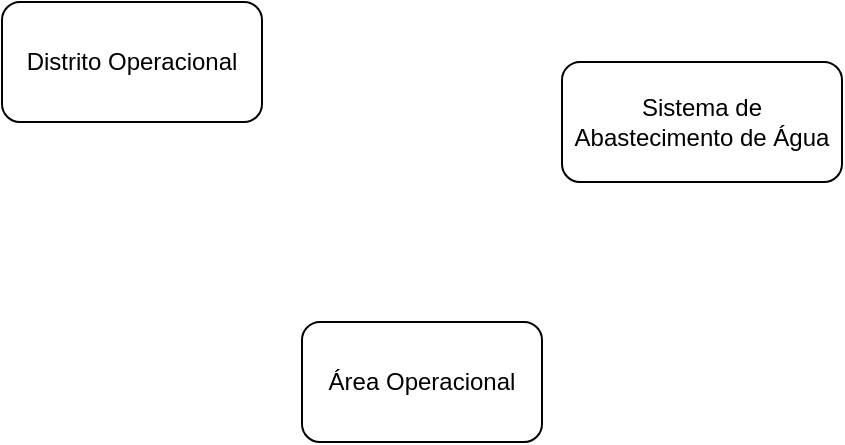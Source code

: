 <mxfile pages="1" version="11.2.8" type="github"><diagram id="eLG0VxhsXCOLK_Liujvl" name="Página-1"><mxGraphModel dx="928" dy="467" grid="1" gridSize="10" guides="1" tooltips="1" connect="1" arrows="1" fold="1" page="1" pageScale="1" pageWidth="1169" pageHeight="827" math="0" shadow="0"><root><mxCell id="0"/><mxCell id="1" parent="0"/><mxCell id="crfsrn3xr2JdwSOq7nUN-3" value="Área Operacional" style="rounded=1;whiteSpace=wrap;html=1;" vertex="1" parent="1"><mxGeometry x="220" y="210" width="120" height="60" as="geometry"/></mxCell><mxCell id="crfsrn3xr2JdwSOq7nUN-4" value="Sistema de Abastecimento de Água" style="rounded=1;whiteSpace=wrap;html=1;" vertex="1" parent="1"><mxGeometry x="350" y="80" width="140" height="60" as="geometry"/></mxCell><mxCell id="crfsrn3xr2JdwSOq7nUN-5" value="Distrito Operacional" style="rounded=1;whiteSpace=wrap;html=1;" vertex="1" parent="1"><mxGeometry x="70" y="50" width="130" height="60" as="geometry"/></mxCell></root></mxGraphModel></diagram></mxfile>
